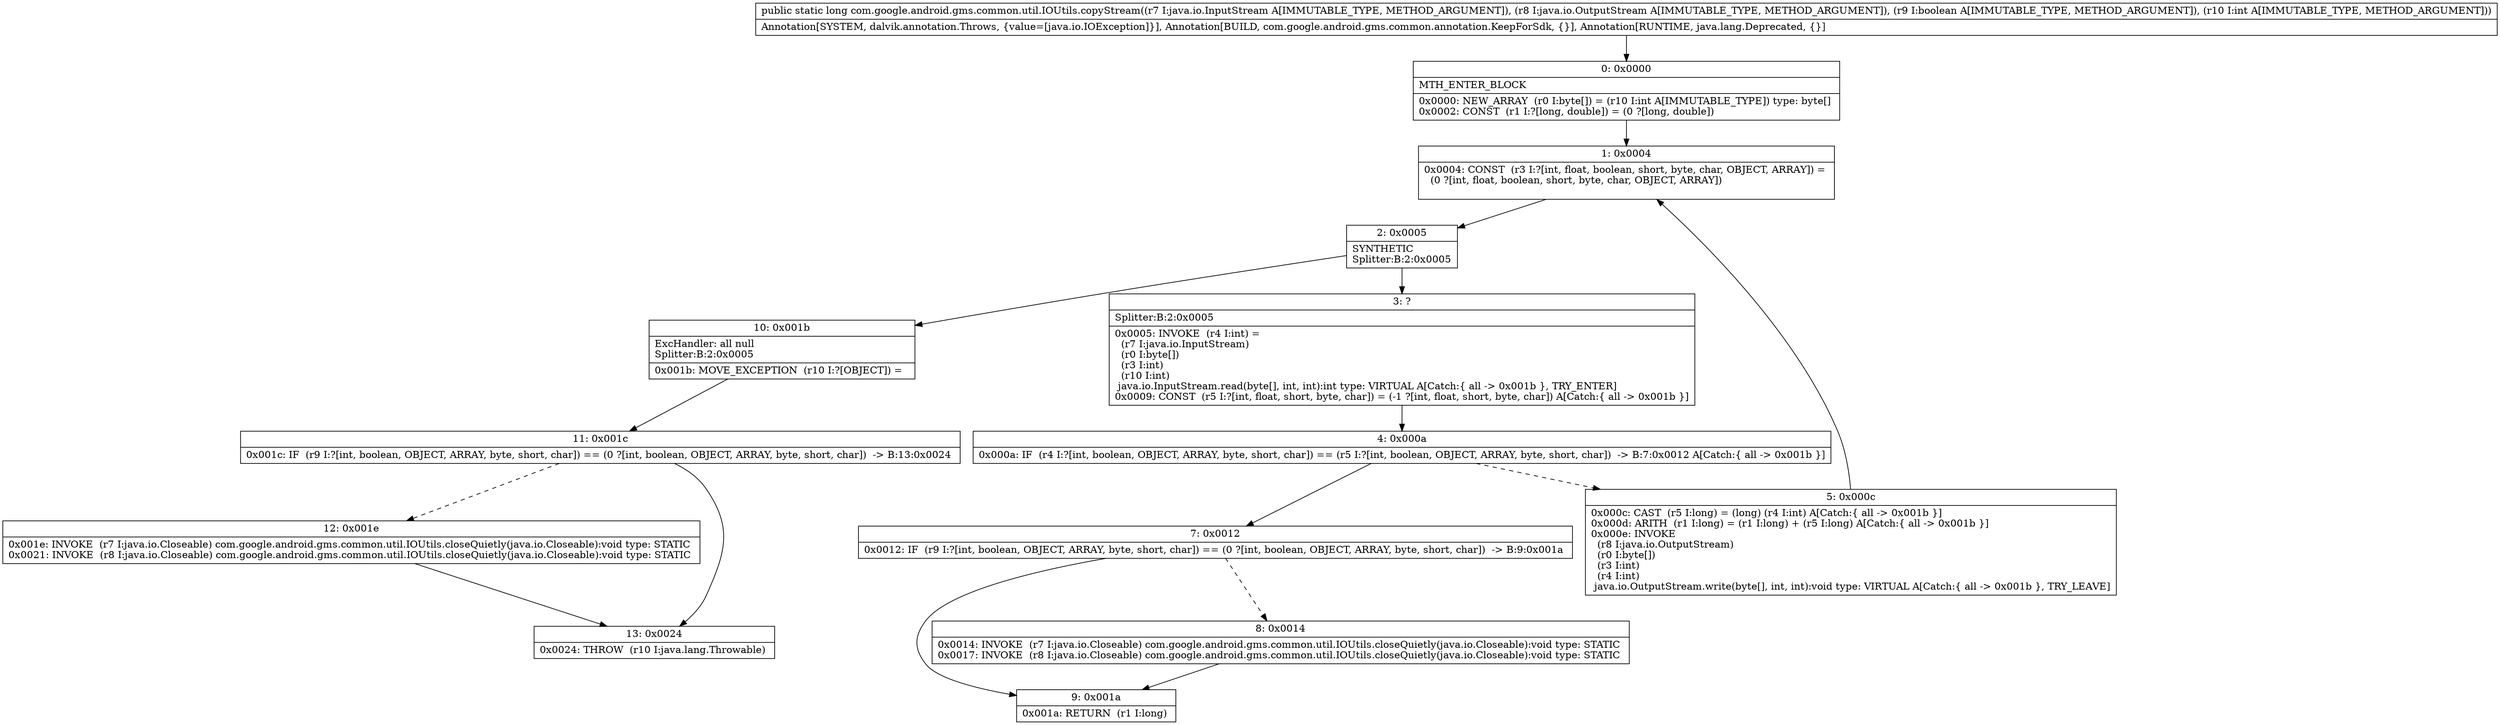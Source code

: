 digraph "CFG forcom.google.android.gms.common.util.IOUtils.copyStream(Ljava\/io\/InputStream;Ljava\/io\/OutputStream;ZI)J" {
Node_0 [shape=record,label="{0\:\ 0x0000|MTH_ENTER_BLOCK\l|0x0000: NEW_ARRAY  (r0 I:byte[]) = (r10 I:int A[IMMUTABLE_TYPE]) type: byte[] \l0x0002: CONST  (r1 I:?[long, double]) = (0 ?[long, double]) \l}"];
Node_1 [shape=record,label="{1\:\ 0x0004|0x0004: CONST  (r3 I:?[int, float, boolean, short, byte, char, OBJECT, ARRAY]) = \l  (0 ?[int, float, boolean, short, byte, char, OBJECT, ARRAY])\l \l}"];
Node_2 [shape=record,label="{2\:\ 0x0005|SYNTHETIC\lSplitter:B:2:0x0005\l}"];
Node_3 [shape=record,label="{3\:\ ?|Splitter:B:2:0x0005\l|0x0005: INVOKE  (r4 I:int) = \l  (r7 I:java.io.InputStream)\l  (r0 I:byte[])\l  (r3 I:int)\l  (r10 I:int)\l java.io.InputStream.read(byte[], int, int):int type: VIRTUAL A[Catch:\{ all \-\> 0x001b \}, TRY_ENTER]\l0x0009: CONST  (r5 I:?[int, float, short, byte, char]) = (\-1 ?[int, float, short, byte, char]) A[Catch:\{ all \-\> 0x001b \}]\l}"];
Node_4 [shape=record,label="{4\:\ 0x000a|0x000a: IF  (r4 I:?[int, boolean, OBJECT, ARRAY, byte, short, char]) == (r5 I:?[int, boolean, OBJECT, ARRAY, byte, short, char])  \-\> B:7:0x0012 A[Catch:\{ all \-\> 0x001b \}]\l}"];
Node_5 [shape=record,label="{5\:\ 0x000c|0x000c: CAST  (r5 I:long) = (long) (r4 I:int) A[Catch:\{ all \-\> 0x001b \}]\l0x000d: ARITH  (r1 I:long) = (r1 I:long) + (r5 I:long) A[Catch:\{ all \-\> 0x001b \}]\l0x000e: INVOKE  \l  (r8 I:java.io.OutputStream)\l  (r0 I:byte[])\l  (r3 I:int)\l  (r4 I:int)\l java.io.OutputStream.write(byte[], int, int):void type: VIRTUAL A[Catch:\{ all \-\> 0x001b \}, TRY_LEAVE]\l}"];
Node_7 [shape=record,label="{7\:\ 0x0012|0x0012: IF  (r9 I:?[int, boolean, OBJECT, ARRAY, byte, short, char]) == (0 ?[int, boolean, OBJECT, ARRAY, byte, short, char])  \-\> B:9:0x001a \l}"];
Node_8 [shape=record,label="{8\:\ 0x0014|0x0014: INVOKE  (r7 I:java.io.Closeable) com.google.android.gms.common.util.IOUtils.closeQuietly(java.io.Closeable):void type: STATIC \l0x0017: INVOKE  (r8 I:java.io.Closeable) com.google.android.gms.common.util.IOUtils.closeQuietly(java.io.Closeable):void type: STATIC \l}"];
Node_9 [shape=record,label="{9\:\ 0x001a|0x001a: RETURN  (r1 I:long) \l}"];
Node_10 [shape=record,label="{10\:\ 0x001b|ExcHandler: all null\lSplitter:B:2:0x0005\l|0x001b: MOVE_EXCEPTION  (r10 I:?[OBJECT]) =  \l}"];
Node_11 [shape=record,label="{11\:\ 0x001c|0x001c: IF  (r9 I:?[int, boolean, OBJECT, ARRAY, byte, short, char]) == (0 ?[int, boolean, OBJECT, ARRAY, byte, short, char])  \-\> B:13:0x0024 \l}"];
Node_12 [shape=record,label="{12\:\ 0x001e|0x001e: INVOKE  (r7 I:java.io.Closeable) com.google.android.gms.common.util.IOUtils.closeQuietly(java.io.Closeable):void type: STATIC \l0x0021: INVOKE  (r8 I:java.io.Closeable) com.google.android.gms.common.util.IOUtils.closeQuietly(java.io.Closeable):void type: STATIC \l}"];
Node_13 [shape=record,label="{13\:\ 0x0024|0x0024: THROW  (r10 I:java.lang.Throwable) \l}"];
MethodNode[shape=record,label="{public static long com.google.android.gms.common.util.IOUtils.copyStream((r7 I:java.io.InputStream A[IMMUTABLE_TYPE, METHOD_ARGUMENT]), (r8 I:java.io.OutputStream A[IMMUTABLE_TYPE, METHOD_ARGUMENT]), (r9 I:boolean A[IMMUTABLE_TYPE, METHOD_ARGUMENT]), (r10 I:int A[IMMUTABLE_TYPE, METHOD_ARGUMENT]))  | Annotation[SYSTEM, dalvik.annotation.Throws, \{value=[java.io.IOException]\}], Annotation[BUILD, com.google.android.gms.common.annotation.KeepForSdk, \{\}], Annotation[RUNTIME, java.lang.Deprecated, \{\}]\l}"];
MethodNode -> Node_0;
Node_0 -> Node_1;
Node_1 -> Node_2;
Node_2 -> Node_3;
Node_2 -> Node_10;
Node_3 -> Node_4;
Node_4 -> Node_5[style=dashed];
Node_4 -> Node_7;
Node_5 -> Node_1;
Node_7 -> Node_8[style=dashed];
Node_7 -> Node_9;
Node_8 -> Node_9;
Node_10 -> Node_11;
Node_11 -> Node_12[style=dashed];
Node_11 -> Node_13;
Node_12 -> Node_13;
}

